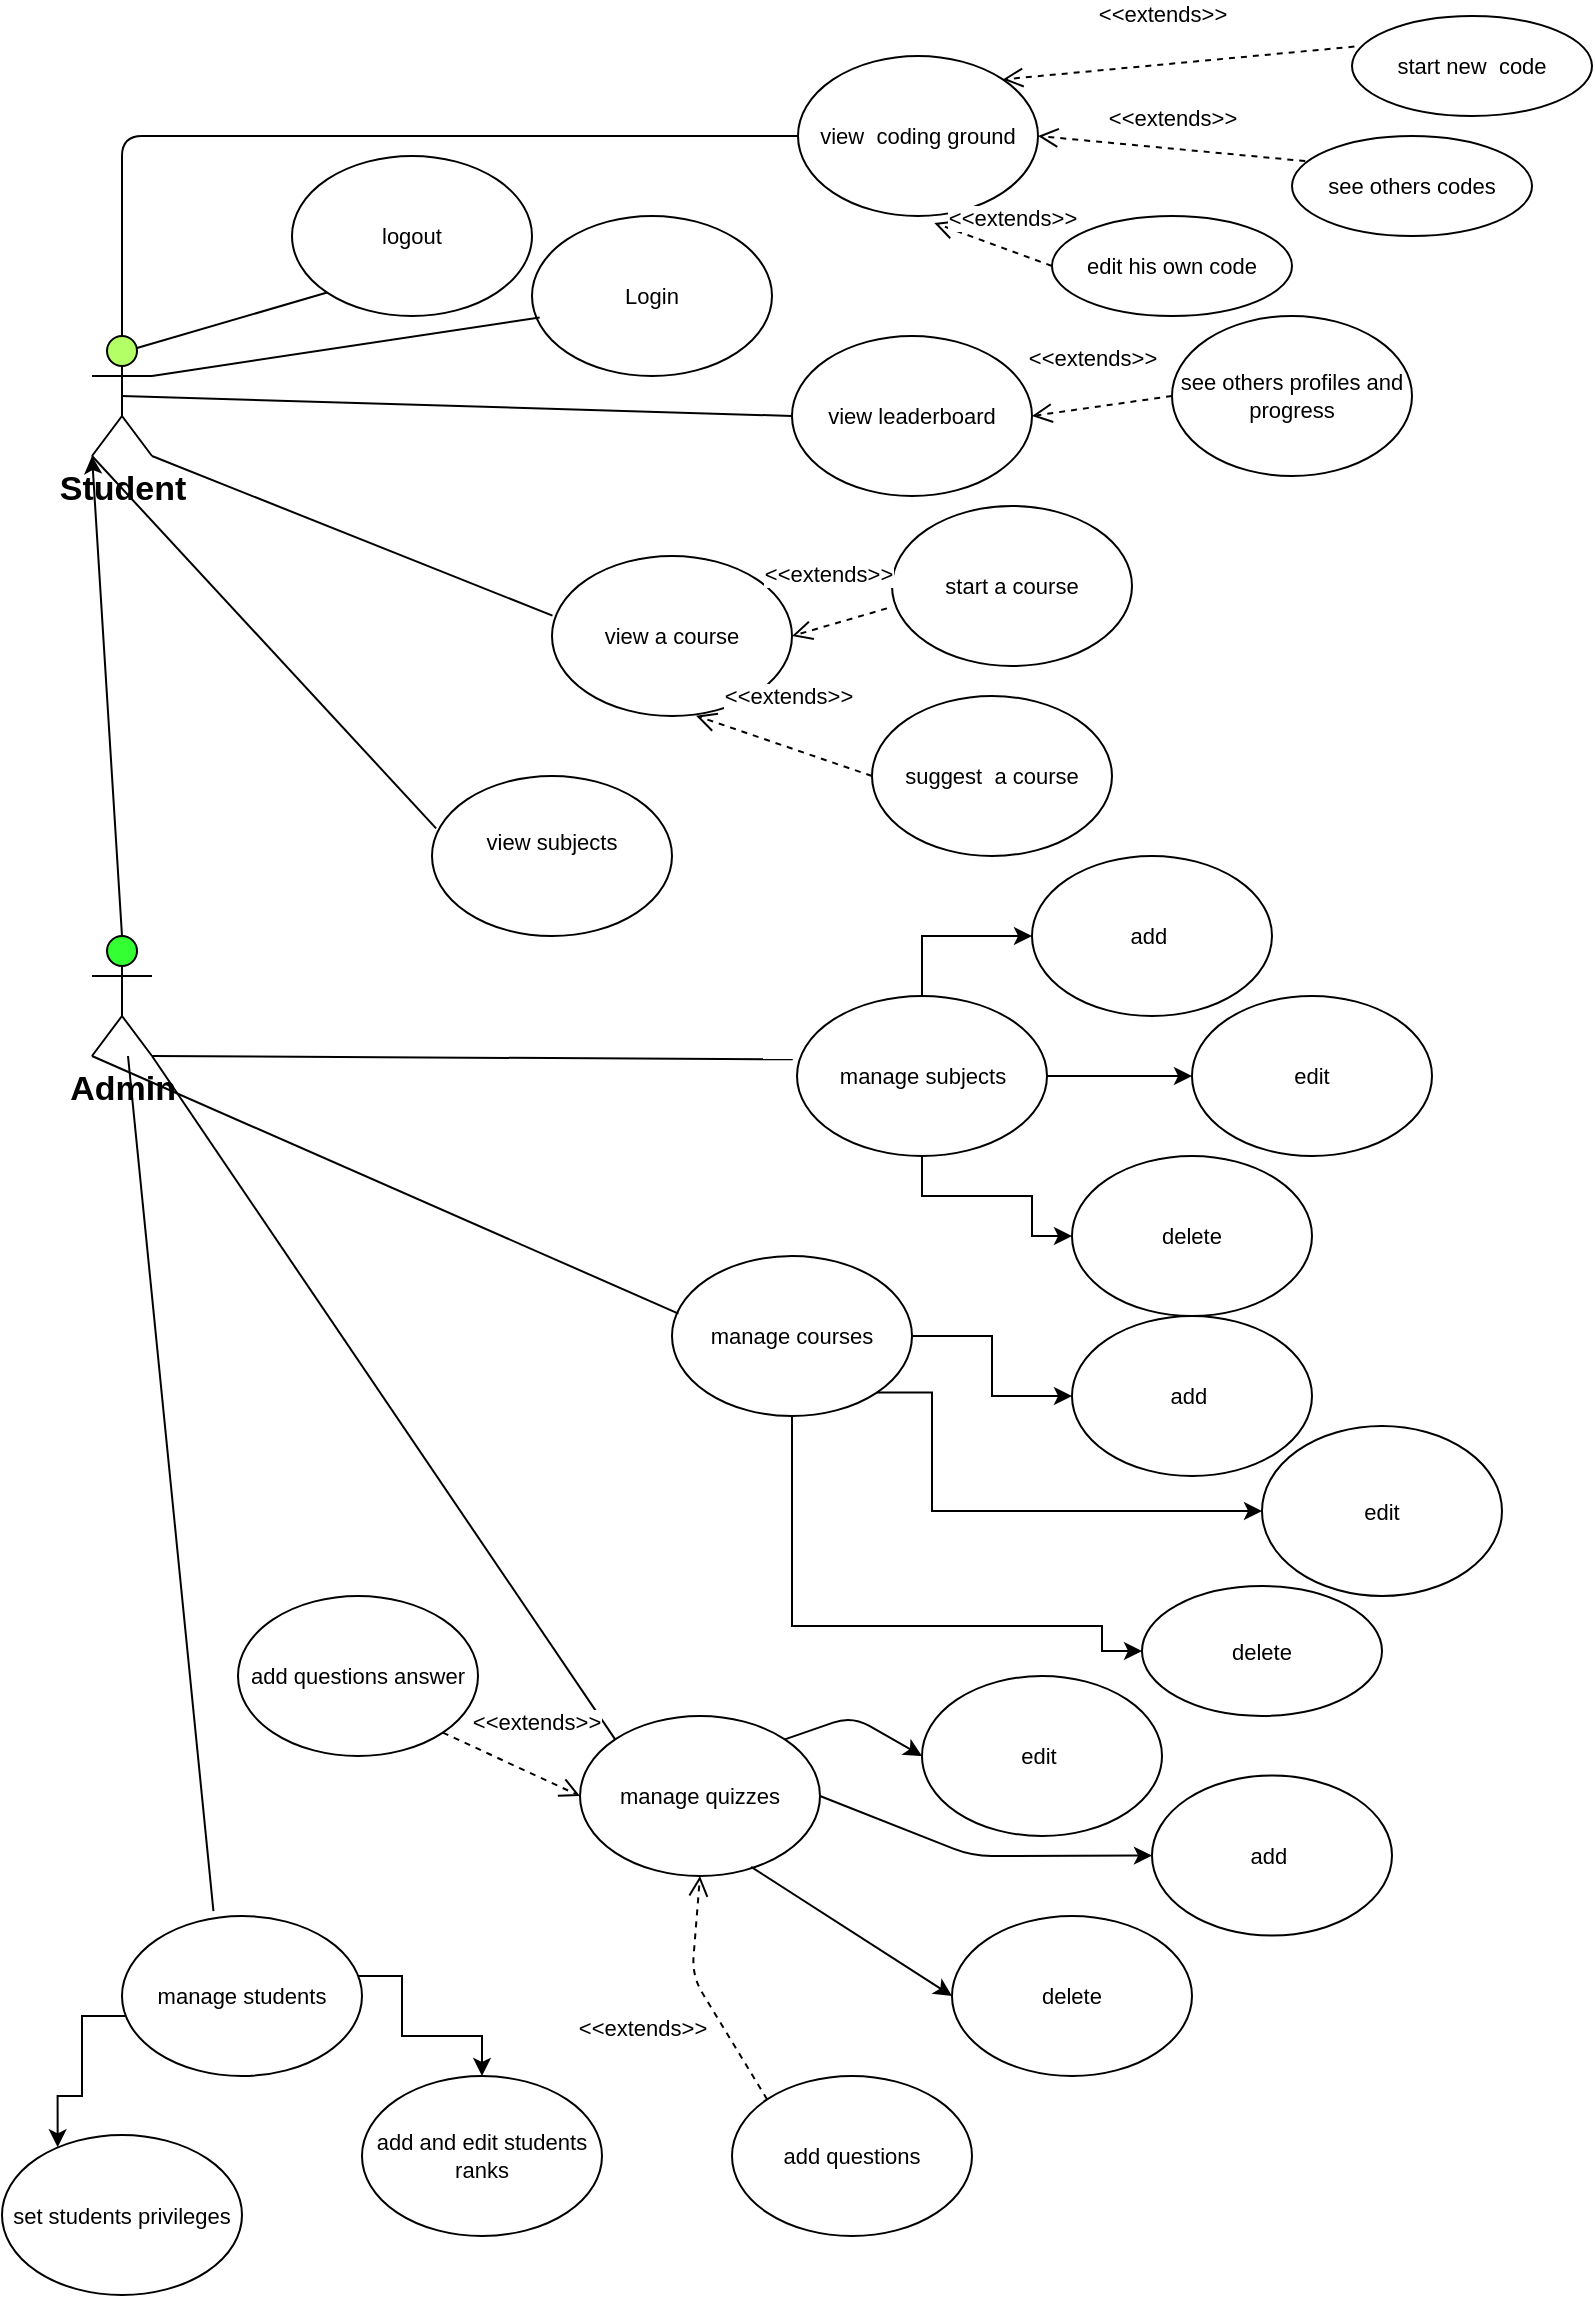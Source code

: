 <mxfile version="10.6.1"><diagram id="3cE3NLP5sKztSIACyLy8" name="Page-1"><mxGraphModel dx="979" dy="1616" grid="1" gridSize="10" guides="1" tooltips="1" connect="1" arrows="1" fold="1" page="1" pageScale="1" pageWidth="850" pageHeight="1100" math="0" shadow="0"><root><mxCell id="0"/><mxCell id="1" parent="0"/><mxCell id="9uxhHfwRqYRJGlqeNIqm-15" value="Student" style="shape=umlActor;verticalLabelPosition=bottom;labelBackgroundColor=#ffffff;verticalAlign=top;html=1;outlineConnect=0;fillColor=#B3FF66;fontStyle=1;fontSize=17;" vertex="1" parent="1"><mxGeometry x="60" y="160" width="30" height="60" as="geometry"/></mxCell><mxCell id="9uxhHfwRqYRJGlqeNIqm-16" value="Admin" style="shape=umlActor;verticalLabelPosition=bottom;labelBackgroundColor=#ffffff;verticalAlign=top;html=1;outlineConnect=0;fontStyle=1;fontSize=17;fillColor=#33FF33;" vertex="1" parent="1"><mxGeometry x="60" y="460" width="30" height="60" as="geometry"/></mxCell><mxCell id="9uxhHfwRqYRJGlqeNIqm-17" value="" style="endArrow=classic;html=1;exitX=0.5;exitY=0;exitDx=0;exitDy=0;exitPerimeter=0;entryX=0;entryY=1;entryDx=0;entryDy=0;entryPerimeter=0;" edge="1" parent="1" source="9uxhHfwRqYRJGlqeNIqm-16" target="9uxhHfwRqYRJGlqeNIqm-15"><mxGeometry width="50" height="50" relative="1" as="geometry"><mxPoint x="50" y="400" as="sourcePoint"/><mxPoint x="110" y="450" as="targetPoint"/><Array as="points"/></mxGeometry></mxCell><mxCell id="9uxhHfwRqYRJGlqeNIqm-31" value="Login" style="ellipse;whiteSpace=wrap;html=1;fillColor=none;fontSize=11;" vertex="1" parent="1"><mxGeometry x="280" y="100" width="120" height="80" as="geometry"/></mxCell><mxCell id="9uxhHfwRqYRJGlqeNIqm-32" value="view a course" style="ellipse;whiteSpace=wrap;html=1;fillColor=none;fontSize=11;" vertex="1" parent="1"><mxGeometry x="290" y="270" width="120" height="80" as="geometry"/></mxCell><mxCell id="9uxhHfwRqYRJGlqeNIqm-33" value="suggest&amp;nbsp; a course" style="ellipse;whiteSpace=wrap;html=1;fillColor=none;fontSize=11;" vertex="1" parent="1"><mxGeometry x="450" y="340" width="120" height="80" as="geometry"/></mxCell><mxCell id="9uxhHfwRqYRJGlqeNIqm-34" value="logout" style="ellipse;whiteSpace=wrap;html=1;fillColor=none;fontSize=11;" vertex="1" parent="1"><mxGeometry x="160" y="70" width="120" height="80" as="geometry"/></mxCell><mxCell id="9uxhHfwRqYRJGlqeNIqm-38" value="view leaderboard" style="ellipse;whiteSpace=wrap;html=1;fillColor=none;fontSize=11;" vertex="1" parent="1"><mxGeometry x="410" y="160" width="120" height="80" as="geometry"/></mxCell><mxCell id="9uxhHfwRqYRJGlqeNIqm-39" value="see others profiles and progress&lt;br&gt;" style="ellipse;whiteSpace=wrap;html=1;fillColor=none;fontSize=11;" vertex="1" parent="1"><mxGeometry x="600" y="150" width="120" height="80" as="geometry"/></mxCell><mxCell id="9uxhHfwRqYRJGlqeNIqm-40" value="start a course" style="ellipse;whiteSpace=wrap;html=1;fillColor=none;fontSize=11;" vertex="1" parent="1"><mxGeometry x="460" y="245" width="120" height="80" as="geometry"/></mxCell><mxCell id="9uxhHfwRqYRJGlqeNIqm-41" value="view subjects&lt;br&gt;&lt;br&gt;" style="ellipse;whiteSpace=wrap;html=1;fillColor=none;fontSize=11;" vertex="1" parent="1"><mxGeometry x="230" y="380" width="120" height="80" as="geometry"/></mxCell><mxCell id="9uxhHfwRqYRJGlqeNIqm-42" value="" style="endArrow=none;html=1;fontSize=11;entryX=0;entryY=1;entryDx=0;entryDy=0;exitX=0.75;exitY=0.1;exitDx=0;exitDy=0;exitPerimeter=0;" edge="1" parent="1" source="9uxhHfwRqYRJGlqeNIqm-15" target="9uxhHfwRqYRJGlqeNIqm-34"><mxGeometry width="50" height="50" relative="1" as="geometry"><mxPoint x="90" y="180" as="sourcePoint"/><mxPoint x="140" y="130" as="targetPoint"/></mxGeometry></mxCell><mxCell id="9uxhHfwRqYRJGlqeNIqm-43" value="" style="endArrow=none;html=1;fontSize=11;entryX=0.032;entryY=0.634;entryDx=0;entryDy=0;entryPerimeter=0;exitX=1;exitY=0.333;exitDx=0;exitDy=0;exitPerimeter=0;" edge="1" parent="1" source="9uxhHfwRqYRJGlqeNIqm-15" target="9uxhHfwRqYRJGlqeNIqm-31"><mxGeometry width="50" height="50" relative="1" as="geometry"><mxPoint x="130" y="220" as="sourcePoint"/><mxPoint x="180" y="170" as="targetPoint"/></mxGeometry></mxCell><mxCell id="9uxhHfwRqYRJGlqeNIqm-44" value="" style="endArrow=none;html=1;fontSize=11;exitX=0.5;exitY=0.5;exitDx=0;exitDy=0;exitPerimeter=0;entryX=0;entryY=0.5;entryDx=0;entryDy=0;" edge="1" parent="1" source="9uxhHfwRqYRJGlqeNIqm-15" target="9uxhHfwRqYRJGlqeNIqm-38"><mxGeometry width="50" height="50" relative="1" as="geometry"><mxPoint x="160" y="240" as="sourcePoint"/><mxPoint x="210" y="190" as="targetPoint"/></mxGeometry></mxCell><mxCell id="9uxhHfwRqYRJGlqeNIqm-45" value="" style="endArrow=none;html=1;fontSize=11;exitX=1;exitY=1;exitDx=0;exitDy=0;exitPerimeter=0;entryX=0.002;entryY=0.373;entryDx=0;entryDy=0;entryPerimeter=0;" edge="1" parent="1" source="9uxhHfwRqYRJGlqeNIqm-15" target="9uxhHfwRqYRJGlqeNIqm-32"><mxGeometry width="50" height="50" relative="1" as="geometry"><mxPoint x="170" y="300" as="sourcePoint"/><mxPoint x="220" y="250" as="targetPoint"/></mxGeometry></mxCell><mxCell id="9uxhHfwRqYRJGlqeNIqm-46" value="" style="endArrow=none;html=1;fontSize=11;entryX=0.017;entryY=0.327;entryDx=0;entryDy=0;entryPerimeter=0;exitX=0;exitY=1;exitDx=0;exitDy=0;exitPerimeter=0;" edge="1" parent="1" source="9uxhHfwRqYRJGlqeNIqm-15" target="9uxhHfwRqYRJGlqeNIqm-41"><mxGeometry width="50" height="50" relative="1" as="geometry"><mxPoint x="120" y="340" as="sourcePoint"/><mxPoint x="230" y="400" as="targetPoint"/></mxGeometry></mxCell><mxCell id="9uxhHfwRqYRJGlqeNIqm-47" value="&amp;lt;&amp;lt;extends&amp;gt;&amp;gt;" style="html=1;verticalAlign=bottom;endArrow=open;dashed=1;endSize=8;fontSize=11;exitX=0;exitY=0.5;exitDx=0;exitDy=0;entryX=1;entryY=0.5;entryDx=0;entryDy=0;" edge="1" parent="1" source="9uxhHfwRqYRJGlqeNIqm-39" target="9uxhHfwRqYRJGlqeNIqm-38"><mxGeometry x="0.08" y="-16" relative="1" as="geometry"><mxPoint x="590" y="190" as="sourcePoint"/><mxPoint x="510" y="190" as="targetPoint"/><mxPoint as="offset"/></mxGeometry></mxCell><mxCell id="9uxhHfwRqYRJGlqeNIqm-50" value="&amp;lt;&amp;lt;extends&amp;gt;&amp;gt;" style="html=1;verticalAlign=bottom;endArrow=open;dashed=1;endSize=8;fontSize=11;exitX=-0.021;exitY=0.64;exitDx=0;exitDy=0;entryX=1;entryY=0.5;entryDx=0;entryDy=0;exitPerimeter=0;" edge="1" parent="1" source="9uxhHfwRqYRJGlqeNIqm-40" target="9uxhHfwRqYRJGlqeNIqm-32"><mxGeometry x="0.08" y="-16" relative="1" as="geometry"><mxPoint x="470" y="290" as="sourcePoint"/><mxPoint x="400" y="300" as="targetPoint"/><mxPoint as="offset"/></mxGeometry></mxCell><mxCell id="9uxhHfwRqYRJGlqeNIqm-51" value="&amp;lt;&amp;lt;extends&amp;gt;&amp;gt;" style="html=1;verticalAlign=bottom;endArrow=open;dashed=1;endSize=8;fontSize=11;exitX=0;exitY=0.5;exitDx=0;exitDy=0;entryX=0.6;entryY=0.998;entryDx=0;entryDy=0;entryPerimeter=0;" edge="1" parent="1" source="9uxhHfwRqYRJGlqeNIqm-33" target="9uxhHfwRqYRJGlqeNIqm-32"><mxGeometry x="0.08" y="-16" relative="1" as="geometry"><mxPoint x="450" y="370" as="sourcePoint"/><mxPoint x="380" y="380" as="targetPoint"/><mxPoint as="offset"/></mxGeometry></mxCell><mxCell id="9uxhHfwRqYRJGlqeNIqm-52" value="manage courses" style="ellipse;whiteSpace=wrap;html=1;fillColor=none;fontSize=11;" vertex="1" parent="1"><mxGeometry x="350" y="620" width="120" height="80" as="geometry"/></mxCell><mxCell id="9uxhHfwRqYRJGlqeNIqm-62" style="edgeStyle=orthogonalEdgeStyle;rounded=0;orthogonalLoop=1;jettySize=auto;html=1;entryX=0;entryY=0.5;entryDx=0;entryDy=0;fontSize=11;exitX=1;exitY=0.5;exitDx=0;exitDy=0;" edge="1" parent="1" source="9uxhHfwRqYRJGlqeNIqm-54" target="9uxhHfwRqYRJGlqeNIqm-60"><mxGeometry relative="1" as="geometry"/></mxCell><mxCell id="9uxhHfwRqYRJGlqeNIqm-63" style="edgeStyle=orthogonalEdgeStyle;rounded=0;orthogonalLoop=1;jettySize=auto;html=1;entryX=0;entryY=0.5;entryDx=0;entryDy=0;fontSize=11;" edge="1" parent="1" source="9uxhHfwRqYRJGlqeNIqm-54" target="9uxhHfwRqYRJGlqeNIqm-57"><mxGeometry relative="1" as="geometry"/></mxCell><mxCell id="9uxhHfwRqYRJGlqeNIqm-64" style="edgeStyle=orthogonalEdgeStyle;rounded=0;orthogonalLoop=1;jettySize=auto;html=1;entryX=0;entryY=0.5;entryDx=0;entryDy=0;fontSize=11;" edge="1" parent="1" source="9uxhHfwRqYRJGlqeNIqm-54" target="9uxhHfwRqYRJGlqeNIqm-59"><mxGeometry relative="1" as="geometry"><Array as="points"><mxPoint x="475" y="590"/><mxPoint x="530" y="590"/><mxPoint x="530" y="610"/></Array></mxGeometry></mxCell><mxCell id="9uxhHfwRqYRJGlqeNIqm-54" value="manage subjects" style="ellipse;whiteSpace=wrap;html=1;fillColor=none;fontSize=11;" vertex="1" parent="1"><mxGeometry x="412.5" y="490" width="125" height="80" as="geometry"/></mxCell><mxCell id="9uxhHfwRqYRJGlqeNIqm-55" value="manage quizzes" style="ellipse;whiteSpace=wrap;html=1;fillColor=none;fontSize=11;" vertex="1" parent="1"><mxGeometry x="304" y="850" width="120" height="80" as="geometry"/></mxCell><mxCell id="9uxhHfwRqYRJGlqeNIqm-95" style="edgeStyle=orthogonalEdgeStyle;rounded=0;orthogonalLoop=1;jettySize=auto;html=1;fontSize=11;" edge="1" parent="1" source="9uxhHfwRqYRJGlqeNIqm-56" target="9uxhHfwRqYRJGlqeNIqm-93"><mxGeometry relative="1" as="geometry"><Array as="points"><mxPoint x="215" y="980"/><mxPoint x="215" y="1010"/><mxPoint x="255" y="1010"/></Array></mxGeometry></mxCell><mxCell id="9uxhHfwRqYRJGlqeNIqm-96" style="edgeStyle=orthogonalEdgeStyle;rounded=0;orthogonalLoop=1;jettySize=auto;html=1;entryX=0.232;entryY=0.077;entryDx=0;entryDy=0;entryPerimeter=0;fontSize=11;" edge="1" parent="1" source="9uxhHfwRqYRJGlqeNIqm-56" target="9uxhHfwRqYRJGlqeNIqm-94"><mxGeometry relative="1" as="geometry"><Array as="points"><mxPoint x="55" y="1000"/><mxPoint x="55" y="1040"/><mxPoint x="42" y="1040"/></Array></mxGeometry></mxCell><mxCell id="9uxhHfwRqYRJGlqeNIqm-56" value="manage students" style="ellipse;whiteSpace=wrap;html=1;fillColor=none;fontSize=11;" vertex="1" parent="1"><mxGeometry x="75" y="950" width="120" height="80" as="geometry"/></mxCell><mxCell id="9uxhHfwRqYRJGlqeNIqm-57" value="add&amp;nbsp;" style="ellipse;whiteSpace=wrap;html=1;fillColor=none;fontSize=11;" vertex="1" parent="1"><mxGeometry x="530" y="420" width="120" height="80" as="geometry"/></mxCell><mxCell id="9uxhHfwRqYRJGlqeNIqm-59" value="delete" style="ellipse;whiteSpace=wrap;html=1;fillColor=none;fontSize=11;" vertex="1" parent="1"><mxGeometry x="550" y="570" width="120" height="80" as="geometry"/></mxCell><mxCell id="9uxhHfwRqYRJGlqeNIqm-60" value="edit" style="ellipse;whiteSpace=wrap;html=1;fillColor=none;fontSize=11;" vertex="1" parent="1"><mxGeometry x="610" y="490" width="120" height="80" as="geometry"/></mxCell><mxCell id="9uxhHfwRqYRJGlqeNIqm-61" value="" style="endArrow=none;html=1;fontSize=11;entryX=-0.017;entryY=0.396;entryDx=0;entryDy=0;entryPerimeter=0;exitX=1;exitY=1;exitDx=0;exitDy=0;exitPerimeter=0;" edge="1" parent="1" source="9uxhHfwRqYRJGlqeNIqm-16" target="9uxhHfwRqYRJGlqeNIqm-54"><mxGeometry width="50" height="50" relative="1" as="geometry"><mxPoint x="160" y="585" as="sourcePoint"/><mxPoint x="210" y="535" as="targetPoint"/></mxGeometry></mxCell><mxCell id="9uxhHfwRqYRJGlqeNIqm-65" value="view&amp;nbsp; coding ground" style="ellipse;whiteSpace=wrap;html=1;fillColor=none;fontSize=11;" vertex="1" parent="1"><mxGeometry x="413" y="20" width="120" height="80" as="geometry"/></mxCell><mxCell id="9uxhHfwRqYRJGlqeNIqm-66" value="start new&amp;nbsp; code" style="ellipse;whiteSpace=wrap;html=1;fillColor=none;fontSize=11;" vertex="1" parent="1"><mxGeometry x="690" width="120" height="50" as="geometry"/></mxCell><mxCell id="9uxhHfwRqYRJGlqeNIqm-67" value="see others codes" style="ellipse;whiteSpace=wrap;html=1;fillColor=none;fontSize=11;" vertex="1" parent="1"><mxGeometry x="660" y="60" width="120" height="50" as="geometry"/></mxCell><mxCell id="9uxhHfwRqYRJGlqeNIqm-68" value="edit his own code" style="ellipse;whiteSpace=wrap;html=1;fillColor=none;fontSize=11;" vertex="1" parent="1"><mxGeometry x="540" y="100" width="120" height="50" as="geometry"/></mxCell><mxCell id="9uxhHfwRqYRJGlqeNIqm-69" value="&amp;lt;&amp;lt;extends&amp;gt;&amp;gt;" style="html=1;verticalAlign=bottom;endArrow=open;dashed=1;endSize=8;fontSize=11;exitX=0.01;exitY=0.306;exitDx=0;exitDy=0;entryX=1;entryY=0;entryDx=0;entryDy=0;exitPerimeter=0;" edge="1" parent="1" source="9uxhHfwRqYRJGlqeNIqm-66" target="9uxhHfwRqYRJGlqeNIqm-65"><mxGeometry x="0.08" y="-16" relative="1" as="geometry"><mxPoint x="646.5" y="15" as="sourcePoint"/><mxPoint x="576.5" y="25" as="targetPoint"/><mxPoint as="offset"/></mxGeometry></mxCell><mxCell id="9uxhHfwRqYRJGlqeNIqm-70" value="&amp;lt;&amp;lt;extends&amp;gt;&amp;gt;" style="html=1;verticalAlign=bottom;endArrow=open;dashed=1;endSize=8;fontSize=11;exitX=0.055;exitY=0.251;exitDx=0;exitDy=0;entryX=1;entryY=0.5;entryDx=0;entryDy=0;exitPerimeter=0;" edge="1" parent="1" source="9uxhHfwRqYRJGlqeNIqm-67" target="9uxhHfwRqYRJGlqeNIqm-65"><mxGeometry x="0.009" y="-6" relative="1" as="geometry"><mxPoint x="635" y="70" as="sourcePoint"/><mxPoint x="565" y="80" as="targetPoint"/><mxPoint as="offset"/><Array as="points"/></mxGeometry></mxCell><mxCell id="9uxhHfwRqYRJGlqeNIqm-71" value="&amp;lt;&amp;lt;extends&amp;gt;&amp;gt;" style="html=1;verticalAlign=bottom;endArrow=open;dashed=1;endSize=8;fontSize=11;exitX=0;exitY=0.5;exitDx=0;exitDy=0;entryX=0.568;entryY=1.043;entryDx=0;entryDy=0;entryPerimeter=0;" edge="1" parent="1" source="9uxhHfwRqYRJGlqeNIqm-68" target="9uxhHfwRqYRJGlqeNIqm-65"><mxGeometry x="-0.238" y="-7" relative="1" as="geometry"><mxPoint x="545" y="135" as="sourcePoint"/><mxPoint x="475" y="145" as="targetPoint"/><mxPoint as="offset"/></mxGeometry></mxCell><mxCell id="9uxhHfwRqYRJGlqeNIqm-72" value="" style="endArrow=none;html=1;fontSize=11;exitX=0.5;exitY=0;exitDx=0;exitDy=0;exitPerimeter=0;entryX=0;entryY=0.5;entryDx=0;entryDy=0;" edge="1" parent="1" source="9uxhHfwRqYRJGlqeNIqm-15" target="9uxhHfwRqYRJGlqeNIqm-65"><mxGeometry width="50" height="50" relative="1" as="geometry"><mxPoint x="90" y="80" as="sourcePoint"/><mxPoint x="230" y="20" as="targetPoint"/><Array as="points"><mxPoint x="75" y="60"/></Array></mxGeometry></mxCell><mxCell id="9uxhHfwRqYRJGlqeNIqm-73" style="edgeStyle=orthogonalEdgeStyle;rounded=0;orthogonalLoop=1;jettySize=auto;html=1;entryX=0;entryY=0.5;entryDx=0;entryDy=0;fontSize=11;exitX=1;exitY=1;exitDx=0;exitDy=0;" edge="1" parent="1" target="9uxhHfwRqYRJGlqeNIqm-78" source="9uxhHfwRqYRJGlqeNIqm-52"><mxGeometry relative="1" as="geometry"><mxPoint x="573.143" y="744.714" as="sourcePoint"/><Array as="points"><mxPoint x="480" y="688"/><mxPoint x="480" y="747"/></Array></mxGeometry></mxCell><mxCell id="9uxhHfwRqYRJGlqeNIqm-74" style="edgeStyle=orthogonalEdgeStyle;rounded=0;orthogonalLoop=1;jettySize=auto;html=1;entryX=0;entryY=0.5;entryDx=0;entryDy=0;fontSize=11;exitX=1;exitY=0.5;exitDx=0;exitDy=0;" edge="1" parent="1" target="9uxhHfwRqYRJGlqeNIqm-76" source="9uxhHfwRqYRJGlqeNIqm-52"><mxGeometry relative="1" as="geometry"><mxPoint x="510" y="705" as="sourcePoint"/></mxGeometry></mxCell><mxCell id="9uxhHfwRqYRJGlqeNIqm-75" style="edgeStyle=orthogonalEdgeStyle;rounded=0;orthogonalLoop=1;jettySize=auto;html=1;entryX=0;entryY=0.5;entryDx=0;entryDy=0;fontSize=11;exitX=0.5;exitY=1;exitDx=0;exitDy=0;" edge="1" parent="1" target="9uxhHfwRqYRJGlqeNIqm-77" source="9uxhHfwRqYRJGlqeNIqm-52"><mxGeometry relative="1" as="geometry"><mxPoint x="510" y="785" as="sourcePoint"/><Array as="points"><mxPoint x="410" y="805"/><mxPoint x="565" y="805"/><mxPoint x="565" y="817"/></Array></mxGeometry></mxCell><mxCell id="9uxhHfwRqYRJGlqeNIqm-76" value="add&amp;nbsp;" style="ellipse;whiteSpace=wrap;html=1;fillColor=none;fontSize=11;" vertex="1" parent="1"><mxGeometry x="550" y="650" width="120" height="80" as="geometry"/></mxCell><mxCell id="9uxhHfwRqYRJGlqeNIqm-77" value="delete" style="ellipse;whiteSpace=wrap;html=1;fillColor=none;fontSize=11;" vertex="1" parent="1"><mxGeometry x="585" y="785" width="120" height="65" as="geometry"/></mxCell><mxCell id="9uxhHfwRqYRJGlqeNIqm-78" value="edit" style="ellipse;whiteSpace=wrap;html=1;fillColor=none;fontSize=11;" vertex="1" parent="1"><mxGeometry x="645" y="705" width="120" height="85" as="geometry"/></mxCell><mxCell id="9uxhHfwRqYRJGlqeNIqm-79" value="add&amp;nbsp;" style="ellipse;whiteSpace=wrap;html=1;fillColor=none;fontSize=11;" vertex="1" parent="1"><mxGeometry x="590" y="879.786" width="120" height="80" as="geometry"/></mxCell><mxCell id="9uxhHfwRqYRJGlqeNIqm-80" value="edit&amp;nbsp;" style="ellipse;whiteSpace=wrap;html=1;fillColor=none;fontSize=11;" vertex="1" parent="1"><mxGeometry x="475" y="830" width="120" height="80" as="geometry"/></mxCell><mxCell id="9uxhHfwRqYRJGlqeNIqm-81" value="delete" style="ellipse;whiteSpace=wrap;html=1;fillColor=none;fontSize=11;" vertex="1" parent="1"><mxGeometry x="490" y="950" width="120" height="80" as="geometry"/></mxCell><mxCell id="9uxhHfwRqYRJGlqeNIqm-82" value="" style="endArrow=classic;html=1;fontSize=11;entryX=0;entryY=0.5;entryDx=0;entryDy=0;exitX=1;exitY=0;exitDx=0;exitDy=0;" edge="1" parent="1" source="9uxhHfwRqYRJGlqeNIqm-55" target="9uxhHfwRqYRJGlqeNIqm-80"><mxGeometry width="50" height="50" relative="1" as="geometry"><mxPoint x="200" y="900" as="sourcePoint"/><mxPoint x="250" y="850" as="targetPoint"/><Array as="points"><mxPoint x="440" y="850"/></Array></mxGeometry></mxCell><mxCell id="9uxhHfwRqYRJGlqeNIqm-85" value="" style="endArrow=classic;html=1;fontSize=11;entryX=0;entryY=0.5;entryDx=0;entryDy=0;exitX=1;exitY=0.5;exitDx=0;exitDy=0;" edge="1" parent="1" source="9uxhHfwRqYRJGlqeNIqm-55" target="9uxhHfwRqYRJGlqeNIqm-79"><mxGeometry width="50" height="50" relative="1" as="geometry"><mxPoint x="350" y="1010" as="sourcePoint"/><mxPoint x="400" y="960" as="targetPoint"/><Array as="points"><mxPoint x="500" y="920"/></Array></mxGeometry></mxCell><mxCell id="9uxhHfwRqYRJGlqeNIqm-86" value="" style="endArrow=classic;html=1;fontSize=11;exitX=0.713;exitY=0.943;exitDx=0;exitDy=0;exitPerimeter=0;entryX=0;entryY=0.5;entryDx=0;entryDy=0;" edge="1" parent="1" source="9uxhHfwRqYRJGlqeNIqm-55" target="9uxhHfwRqYRJGlqeNIqm-81"><mxGeometry width="50" height="50" relative="1" as="geometry"><mxPoint x="390" y="1010" as="sourcePoint"/><mxPoint x="440" y="960" as="targetPoint"/></mxGeometry></mxCell><mxCell id="9uxhHfwRqYRJGlqeNIqm-87" value="" style="endArrow=none;html=1;fontSize=11;exitX=1;exitY=1;exitDx=0;exitDy=0;exitPerimeter=0;entryX=0;entryY=0;entryDx=0;entryDy=0;" edge="1" parent="1" source="9uxhHfwRqYRJGlqeNIqm-16" target="9uxhHfwRqYRJGlqeNIqm-55"><mxGeometry width="50" height="50" relative="1" as="geometry"><mxPoint x="80" y="520" as="sourcePoint"/><mxPoint x="200" y="630" as="targetPoint"/></mxGeometry></mxCell><mxCell id="9uxhHfwRqYRJGlqeNIqm-88" value="" style="endArrow=none;html=1;fontSize=11;exitX=0.381;exitY=-0.031;exitDx=0;exitDy=0;exitPerimeter=0;" edge="1" parent="1" source="9uxhHfwRqYRJGlqeNIqm-56" target="9uxhHfwRqYRJGlqeNIqm-16"><mxGeometry width="50" height="50" relative="1" as="geometry"><mxPoint x="180" y="860" as="sourcePoint"/><mxPoint x="230" y="810" as="targetPoint"/></mxGeometry></mxCell><mxCell id="9uxhHfwRqYRJGlqeNIqm-89" value="" style="endArrow=none;html=1;fontSize=11;entryX=0.027;entryY=0.36;entryDx=0;entryDy=0;entryPerimeter=0;exitX=0;exitY=1;exitDx=0;exitDy=0;exitPerimeter=0;" edge="1" parent="1" source="9uxhHfwRqYRJGlqeNIqm-16" target="9uxhHfwRqYRJGlqeNIqm-52"><mxGeometry width="50" height="50" relative="1" as="geometry"><mxPoint x="220" y="600" as="sourcePoint"/><mxPoint x="270" y="550" as="targetPoint"/></mxGeometry></mxCell><mxCell id="9uxhHfwRqYRJGlqeNIqm-90" value="&amp;lt;&amp;lt;extends&amp;gt;&amp;gt;" style="html=1;verticalAlign=bottom;endArrow=open;dashed=1;endSize=8;fontSize=11;entryX=0.5;entryY=1;entryDx=0;entryDy=0;exitX=0;exitY=0;exitDx=0;exitDy=0;" edge="1" parent="1" source="9uxhHfwRqYRJGlqeNIqm-91" target="9uxhHfwRqYRJGlqeNIqm-55"><mxGeometry x="0.081" y="30" relative="1" as="geometry"><mxPoint x="380" y="1040" as="sourcePoint"/><mxPoint x="340" y="1020" as="targetPoint"/><mxPoint x="-3" y="14" as="offset"/><Array as="points"><mxPoint x="360" y="980"/></Array></mxGeometry></mxCell><mxCell id="9uxhHfwRqYRJGlqeNIqm-91" value="add questions" style="ellipse;whiteSpace=wrap;html=1;fillColor=none;fontSize=11;" vertex="1" parent="1"><mxGeometry x="380" y="1030" width="120" height="80" as="geometry"/></mxCell><mxCell id="9uxhHfwRqYRJGlqeNIqm-93" value="add and edit students ranks" style="ellipse;whiteSpace=wrap;html=1;fillColor=none;fontSize=11;" vertex="1" parent="1"><mxGeometry x="195" y="1030" width="120" height="80" as="geometry"/></mxCell><mxCell id="9uxhHfwRqYRJGlqeNIqm-94" value="set students privileges" style="ellipse;whiteSpace=wrap;html=1;fillColor=none;fontSize=11;" vertex="1" parent="1"><mxGeometry x="15" y="1059.5" width="120" height="80" as="geometry"/></mxCell><mxCell id="9uxhHfwRqYRJGlqeNIqm-98" value="&amp;lt;&amp;lt;extends&amp;gt;&amp;gt;" style="html=1;verticalAlign=bottom;endArrow=open;dashed=1;endSize=8;fontSize=11;entryX=0;entryY=0.5;entryDx=0;entryDy=0;exitX=1;exitY=1;exitDx=0;exitDy=0;" edge="1" parent="1" source="9uxhHfwRqYRJGlqeNIqm-99" target="9uxhHfwRqYRJGlqeNIqm-55"><mxGeometry x="0.081" y="30" relative="1" as="geometry"><mxPoint x="272" y="870" as="sourcePoint"/><mxPoint x="293.857" y="930.214" as="targetPoint"/><mxPoint x="-3" y="14" as="offset"/><Array as="points"/></mxGeometry></mxCell><mxCell id="9uxhHfwRqYRJGlqeNIqm-99" value="add questions answer" style="ellipse;whiteSpace=wrap;html=1;fillColor=none;fontSize=11;" vertex="1" parent="1"><mxGeometry x="133" y="790" width="120" height="80" as="geometry"/></mxCell></root></mxGraphModel></diagram></mxfile>